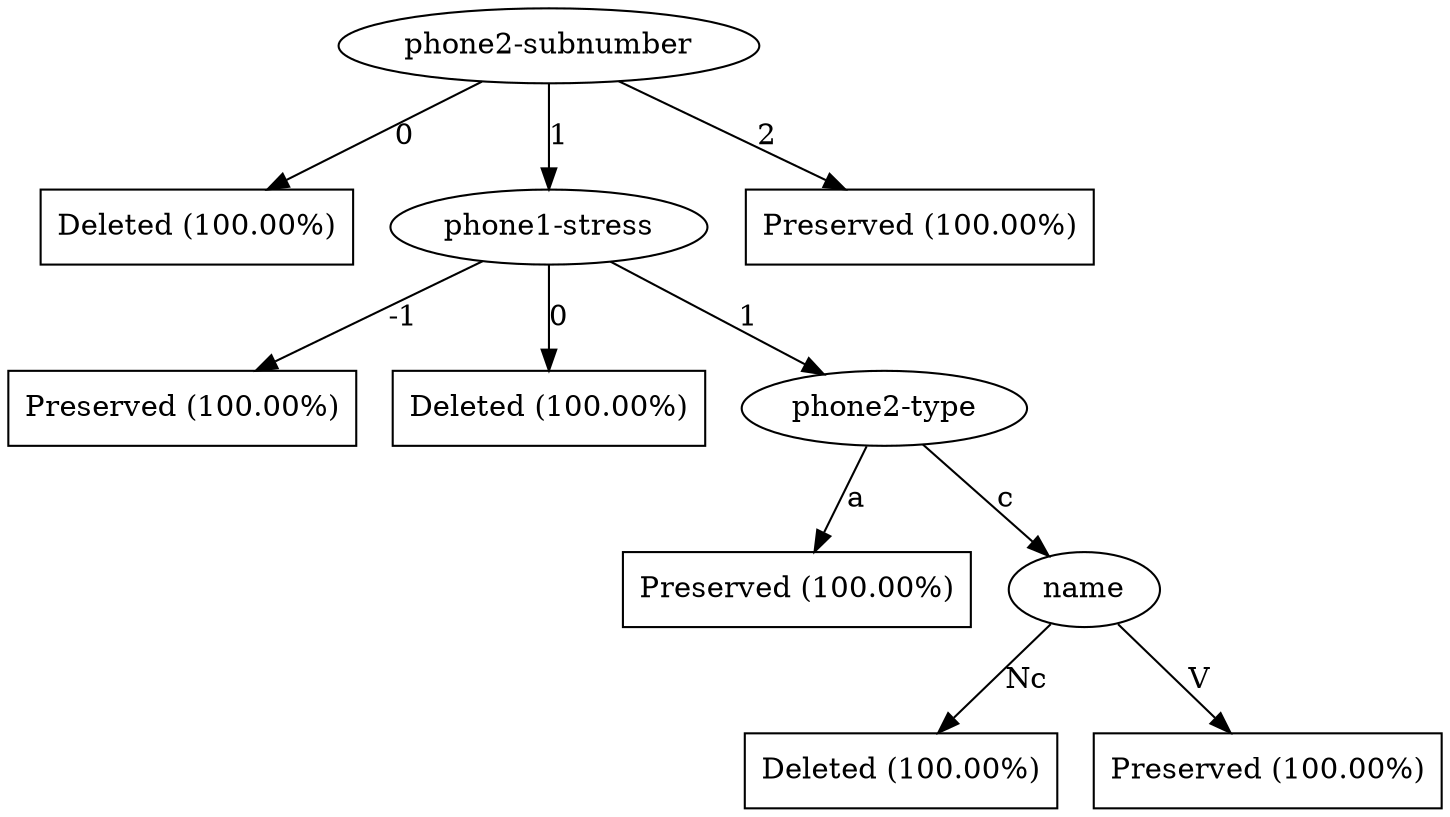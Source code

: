 digraph G {
"bg==" [ shape=ellipse label="phone2-subnumber"]
"bg==" -> "bi0w" [ label="0" ]
"bi0w" [ shape=box label="Deleted (100.00%)"]
"bg==" -> "bi0x" [ label="1" ]
"bi0x" [ shape=ellipse label="phone1-stress"]
"bi0x" -> "bi0xLTA=" [ label="-1" ]
"bi0xLTA=" [ shape=box label="Preserved (100.00%)"]
"bi0x" -> "bi0xLTE=" [ label="0" ]
"bi0xLTE=" [ shape=box label="Deleted (100.00%)"]
"bi0x" -> "bi0xLTI=" [ label="1" ]
"bi0xLTI=" [ shape=ellipse label="phone2-type"]
"bi0xLTI=" -> "bi0xLTItMQ==" [ label="a" ]
"bi0xLTItMQ==" [ shape=box label="Preserved (100.00%)"]
"bi0xLTI=" -> "bi0xLTItMg==" [ label="c" ]
"bi0xLTItMg==" [ shape=ellipse label="name"]
"bi0xLTItMg==" -> "bi0xLTItMi0z" [ label="Nc" ]
"bi0xLTItMi0z" [ shape=box label="Deleted (100.00%)"]
"bi0xLTItMg==" -> "bi0xLTItMi03" [ label="V" ]
"bi0xLTItMi03" [ shape=box label="Preserved (100.00%)"]
"bg==" -> "bi0y" [ label="2" ]
"bi0y" [ shape=box label="Preserved (100.00%)"]
}
